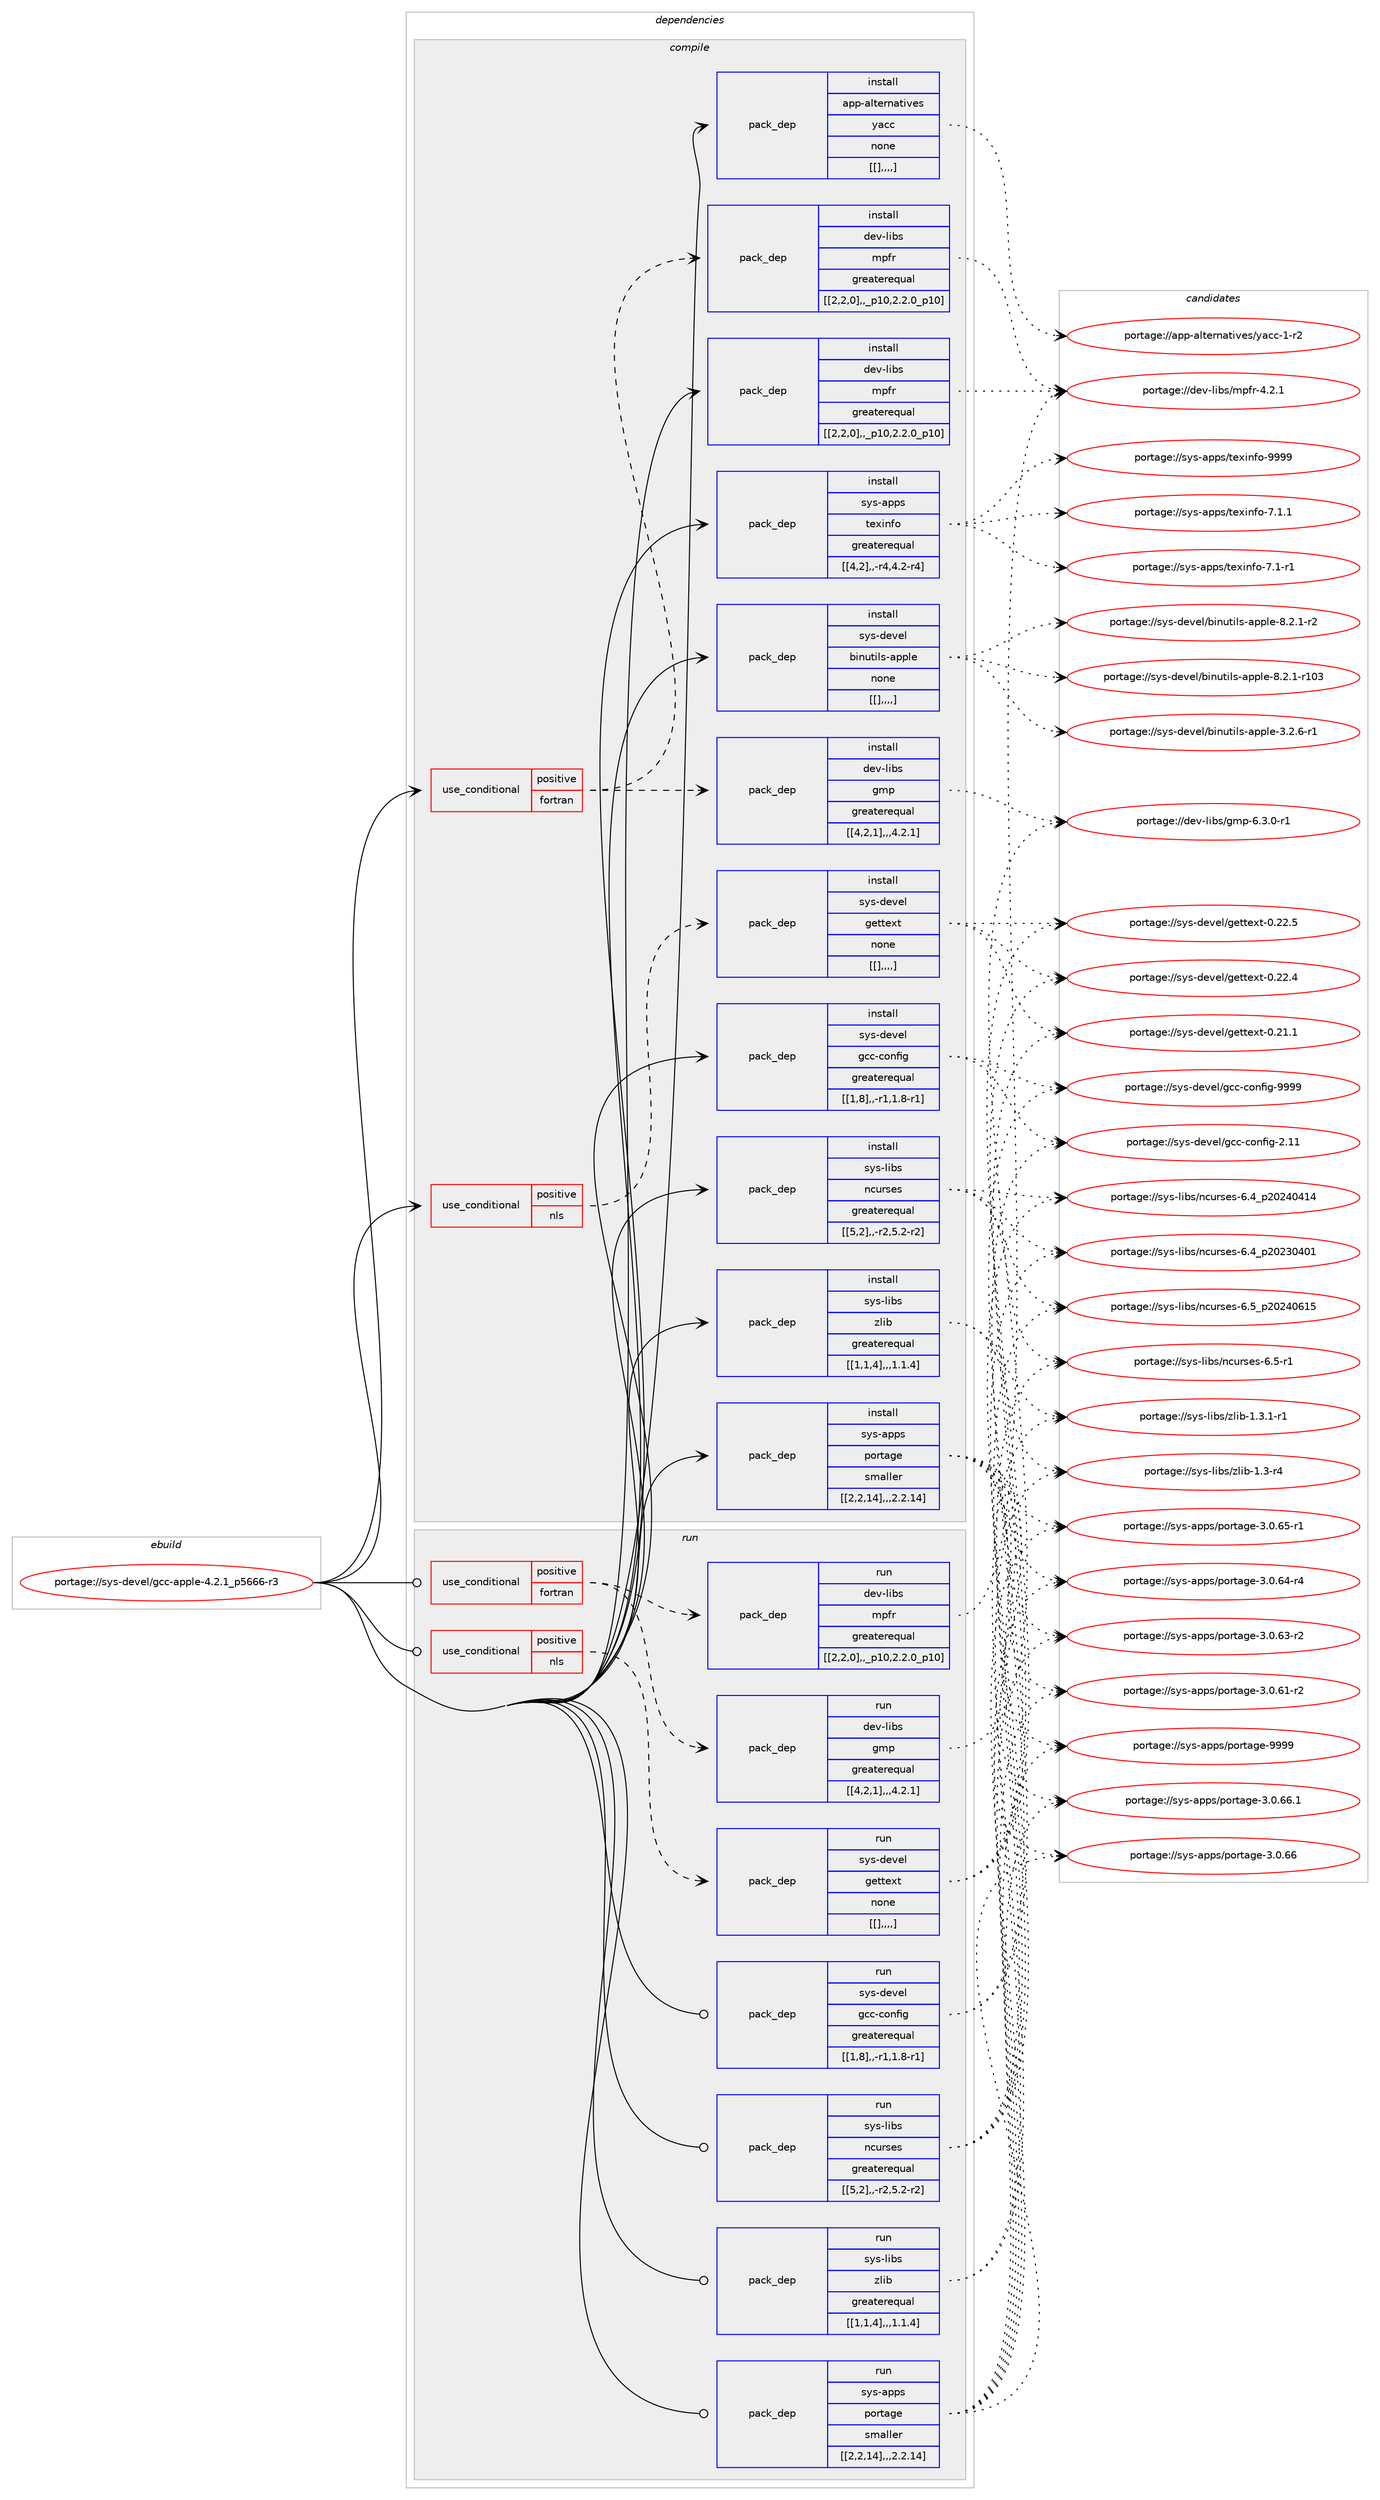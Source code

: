 digraph prolog {

# *************
# Graph options
# *************

newrank=true;
concentrate=true;
compound=true;
graph [rankdir=LR,fontname=Helvetica,fontsize=10,ranksep=1.5];#, ranksep=2.5, nodesep=0.2];
edge  [arrowhead=vee];
node  [fontname=Helvetica,fontsize=10];

# **********
# The ebuild
# **********

subgraph cluster_leftcol {
color=gray;
label=<<i>ebuild</i>>;
id [label="portage://sys-devel/gcc-apple-4.2.1_p5666-r3", color=red, width=4, href="../sys-devel/gcc-apple-4.2.1_p5666-r3.svg"];
}

# ****************
# The dependencies
# ****************

subgraph cluster_midcol {
color=gray;
label=<<i>dependencies</i>>;
subgraph cluster_compile {
fillcolor="#eeeeee";
style=filled;
label=<<i>compile</i>>;
subgraph cond120200 {
dependency446527 [label=<<TABLE BORDER="0" CELLBORDER="1" CELLSPACING="0" CELLPADDING="4"><TR><TD ROWSPAN="3" CELLPADDING="10">use_conditional</TD></TR><TR><TD>positive</TD></TR><TR><TD>fortran</TD></TR></TABLE>>, shape=none, color=red];
subgraph pack323362 {
dependency446528 [label=<<TABLE BORDER="0" CELLBORDER="1" CELLSPACING="0" CELLPADDING="4" WIDTH="220"><TR><TD ROWSPAN="6" CELLPADDING="30">pack_dep</TD></TR><TR><TD WIDTH="110">install</TD></TR><TR><TD>dev-libs</TD></TR><TR><TD>gmp</TD></TR><TR><TD>greaterequal</TD></TR><TR><TD>[[4,2,1],,,4.2.1]</TD></TR></TABLE>>, shape=none, color=blue];
}
dependency446527:e -> dependency446528:w [weight=20,style="dashed",arrowhead="vee"];
subgraph pack323363 {
dependency446529 [label=<<TABLE BORDER="0" CELLBORDER="1" CELLSPACING="0" CELLPADDING="4" WIDTH="220"><TR><TD ROWSPAN="6" CELLPADDING="30">pack_dep</TD></TR><TR><TD WIDTH="110">install</TD></TR><TR><TD>dev-libs</TD></TR><TR><TD>mpfr</TD></TR><TR><TD>greaterequal</TD></TR><TR><TD>[[2,2,0],,_p10,2.2.0_p10]</TD></TR></TABLE>>, shape=none, color=blue];
}
dependency446527:e -> dependency446529:w [weight=20,style="dashed",arrowhead="vee"];
}
id:e -> dependency446527:w [weight=20,style="solid",arrowhead="vee"];
subgraph cond120201 {
dependency446530 [label=<<TABLE BORDER="0" CELLBORDER="1" CELLSPACING="0" CELLPADDING="4"><TR><TD ROWSPAN="3" CELLPADDING="10">use_conditional</TD></TR><TR><TD>positive</TD></TR><TR><TD>nls</TD></TR></TABLE>>, shape=none, color=red];
subgraph pack323364 {
dependency446531 [label=<<TABLE BORDER="0" CELLBORDER="1" CELLSPACING="0" CELLPADDING="4" WIDTH="220"><TR><TD ROWSPAN="6" CELLPADDING="30">pack_dep</TD></TR><TR><TD WIDTH="110">install</TD></TR><TR><TD>sys-devel</TD></TR><TR><TD>gettext</TD></TR><TR><TD>none</TD></TR><TR><TD>[[],,,,]</TD></TR></TABLE>>, shape=none, color=blue];
}
dependency446530:e -> dependency446531:w [weight=20,style="dashed",arrowhead="vee"];
}
id:e -> dependency446530:w [weight=20,style="solid",arrowhead="vee"];
subgraph pack323365 {
dependency446532 [label=<<TABLE BORDER="0" CELLBORDER="1" CELLSPACING="0" CELLPADDING="4" WIDTH="220"><TR><TD ROWSPAN="6" CELLPADDING="30">pack_dep</TD></TR><TR><TD WIDTH="110">install</TD></TR><TR><TD>app-alternatives</TD></TR><TR><TD>yacc</TD></TR><TR><TD>none</TD></TR><TR><TD>[[],,,,]</TD></TR></TABLE>>, shape=none, color=blue];
}
id:e -> dependency446532:w [weight=20,style="solid",arrowhead="vee"];
subgraph pack323366 {
dependency446533 [label=<<TABLE BORDER="0" CELLBORDER="1" CELLSPACING="0" CELLPADDING="4" WIDTH="220"><TR><TD ROWSPAN="6" CELLPADDING="30">pack_dep</TD></TR><TR><TD WIDTH="110">install</TD></TR><TR><TD>dev-libs</TD></TR><TR><TD>mpfr</TD></TR><TR><TD>greaterequal</TD></TR><TR><TD>[[2,2,0],,_p10,2.2.0_p10]</TD></TR></TABLE>>, shape=none, color=blue];
}
id:e -> dependency446533:w [weight=20,style="solid",arrowhead="vee"];
subgraph pack323367 {
dependency446534 [label=<<TABLE BORDER="0" CELLBORDER="1" CELLSPACING="0" CELLPADDING="4" WIDTH="220"><TR><TD ROWSPAN="6" CELLPADDING="30">pack_dep</TD></TR><TR><TD WIDTH="110">install</TD></TR><TR><TD>sys-apps</TD></TR><TR><TD>texinfo</TD></TR><TR><TD>greaterequal</TD></TR><TR><TD>[[4,2],,-r4,4.2-r4]</TD></TR></TABLE>>, shape=none, color=blue];
}
id:e -> dependency446534:w [weight=20,style="solid",arrowhead="vee"];
subgraph pack323368 {
dependency446535 [label=<<TABLE BORDER="0" CELLBORDER="1" CELLSPACING="0" CELLPADDING="4" WIDTH="220"><TR><TD ROWSPAN="6" CELLPADDING="30">pack_dep</TD></TR><TR><TD WIDTH="110">install</TD></TR><TR><TD>sys-devel</TD></TR><TR><TD>binutils-apple</TD></TR><TR><TD>none</TD></TR><TR><TD>[[],,,,]</TD></TR></TABLE>>, shape=none, color=blue];
}
id:e -> dependency446535:w [weight=20,style="solid",arrowhead="vee"];
subgraph pack323369 {
dependency446536 [label=<<TABLE BORDER="0" CELLBORDER="1" CELLSPACING="0" CELLPADDING="4" WIDTH="220"><TR><TD ROWSPAN="6" CELLPADDING="30">pack_dep</TD></TR><TR><TD WIDTH="110">install</TD></TR><TR><TD>sys-devel</TD></TR><TR><TD>gcc-config</TD></TR><TR><TD>greaterequal</TD></TR><TR><TD>[[1,8],,-r1,1.8-r1]</TD></TR></TABLE>>, shape=none, color=blue];
}
id:e -> dependency446536:w [weight=20,style="solid",arrowhead="vee"];
subgraph pack323370 {
dependency446537 [label=<<TABLE BORDER="0" CELLBORDER="1" CELLSPACING="0" CELLPADDING="4" WIDTH="220"><TR><TD ROWSPAN="6" CELLPADDING="30">pack_dep</TD></TR><TR><TD WIDTH="110">install</TD></TR><TR><TD>sys-libs</TD></TR><TR><TD>ncurses</TD></TR><TR><TD>greaterequal</TD></TR><TR><TD>[[5,2],,-r2,5.2-r2]</TD></TR></TABLE>>, shape=none, color=blue];
}
id:e -> dependency446537:w [weight=20,style="solid",arrowhead="vee"];
subgraph pack323371 {
dependency446538 [label=<<TABLE BORDER="0" CELLBORDER="1" CELLSPACING="0" CELLPADDING="4" WIDTH="220"><TR><TD ROWSPAN="6" CELLPADDING="30">pack_dep</TD></TR><TR><TD WIDTH="110">install</TD></TR><TR><TD>sys-libs</TD></TR><TR><TD>zlib</TD></TR><TR><TD>greaterequal</TD></TR><TR><TD>[[1,1,4],,,1.1.4]</TD></TR></TABLE>>, shape=none, color=blue];
}
id:e -> dependency446538:w [weight=20,style="solid",arrowhead="vee"];
subgraph pack323372 {
dependency446539 [label=<<TABLE BORDER="0" CELLBORDER="1" CELLSPACING="0" CELLPADDING="4" WIDTH="220"><TR><TD ROWSPAN="6" CELLPADDING="30">pack_dep</TD></TR><TR><TD WIDTH="110">install</TD></TR><TR><TD>sys-apps</TD></TR><TR><TD>portage</TD></TR><TR><TD>smaller</TD></TR><TR><TD>[[2,2,14],,,2.2.14]</TD></TR></TABLE>>, shape=none, color=blue];
}
id:e -> dependency446539:w [weight=20,style="solid",arrowhead="vee"];
}
subgraph cluster_compileandrun {
fillcolor="#eeeeee";
style=filled;
label=<<i>compile and run</i>>;
}
subgraph cluster_run {
fillcolor="#eeeeee";
style=filled;
label=<<i>run</i>>;
subgraph cond120202 {
dependency446540 [label=<<TABLE BORDER="0" CELLBORDER="1" CELLSPACING="0" CELLPADDING="4"><TR><TD ROWSPAN="3" CELLPADDING="10">use_conditional</TD></TR><TR><TD>positive</TD></TR><TR><TD>fortran</TD></TR></TABLE>>, shape=none, color=red];
subgraph pack323373 {
dependency446541 [label=<<TABLE BORDER="0" CELLBORDER="1" CELLSPACING="0" CELLPADDING="4" WIDTH="220"><TR><TD ROWSPAN="6" CELLPADDING="30">pack_dep</TD></TR><TR><TD WIDTH="110">run</TD></TR><TR><TD>dev-libs</TD></TR><TR><TD>gmp</TD></TR><TR><TD>greaterequal</TD></TR><TR><TD>[[4,2,1],,,4.2.1]</TD></TR></TABLE>>, shape=none, color=blue];
}
dependency446540:e -> dependency446541:w [weight=20,style="dashed",arrowhead="vee"];
subgraph pack323374 {
dependency446542 [label=<<TABLE BORDER="0" CELLBORDER="1" CELLSPACING="0" CELLPADDING="4" WIDTH="220"><TR><TD ROWSPAN="6" CELLPADDING="30">pack_dep</TD></TR><TR><TD WIDTH="110">run</TD></TR><TR><TD>dev-libs</TD></TR><TR><TD>mpfr</TD></TR><TR><TD>greaterequal</TD></TR><TR><TD>[[2,2,0],,_p10,2.2.0_p10]</TD></TR></TABLE>>, shape=none, color=blue];
}
dependency446540:e -> dependency446542:w [weight=20,style="dashed",arrowhead="vee"];
}
id:e -> dependency446540:w [weight=20,style="solid",arrowhead="odot"];
subgraph cond120203 {
dependency446543 [label=<<TABLE BORDER="0" CELLBORDER="1" CELLSPACING="0" CELLPADDING="4"><TR><TD ROWSPAN="3" CELLPADDING="10">use_conditional</TD></TR><TR><TD>positive</TD></TR><TR><TD>nls</TD></TR></TABLE>>, shape=none, color=red];
subgraph pack323375 {
dependency446544 [label=<<TABLE BORDER="0" CELLBORDER="1" CELLSPACING="0" CELLPADDING="4" WIDTH="220"><TR><TD ROWSPAN="6" CELLPADDING="30">pack_dep</TD></TR><TR><TD WIDTH="110">run</TD></TR><TR><TD>sys-devel</TD></TR><TR><TD>gettext</TD></TR><TR><TD>none</TD></TR><TR><TD>[[],,,,]</TD></TR></TABLE>>, shape=none, color=blue];
}
dependency446543:e -> dependency446544:w [weight=20,style="dashed",arrowhead="vee"];
}
id:e -> dependency446543:w [weight=20,style="solid",arrowhead="odot"];
subgraph pack323376 {
dependency446545 [label=<<TABLE BORDER="0" CELLBORDER="1" CELLSPACING="0" CELLPADDING="4" WIDTH="220"><TR><TD ROWSPAN="6" CELLPADDING="30">pack_dep</TD></TR><TR><TD WIDTH="110">run</TD></TR><TR><TD>sys-devel</TD></TR><TR><TD>gcc-config</TD></TR><TR><TD>greaterequal</TD></TR><TR><TD>[[1,8],,-r1,1.8-r1]</TD></TR></TABLE>>, shape=none, color=blue];
}
id:e -> dependency446545:w [weight=20,style="solid",arrowhead="odot"];
subgraph pack323377 {
dependency446546 [label=<<TABLE BORDER="0" CELLBORDER="1" CELLSPACING="0" CELLPADDING="4" WIDTH="220"><TR><TD ROWSPAN="6" CELLPADDING="30">pack_dep</TD></TR><TR><TD WIDTH="110">run</TD></TR><TR><TD>sys-libs</TD></TR><TR><TD>ncurses</TD></TR><TR><TD>greaterequal</TD></TR><TR><TD>[[5,2],,-r2,5.2-r2]</TD></TR></TABLE>>, shape=none, color=blue];
}
id:e -> dependency446546:w [weight=20,style="solid",arrowhead="odot"];
subgraph pack323378 {
dependency446547 [label=<<TABLE BORDER="0" CELLBORDER="1" CELLSPACING="0" CELLPADDING="4" WIDTH="220"><TR><TD ROWSPAN="6" CELLPADDING="30">pack_dep</TD></TR><TR><TD WIDTH="110">run</TD></TR><TR><TD>sys-libs</TD></TR><TR><TD>zlib</TD></TR><TR><TD>greaterequal</TD></TR><TR><TD>[[1,1,4],,,1.1.4]</TD></TR></TABLE>>, shape=none, color=blue];
}
id:e -> dependency446547:w [weight=20,style="solid",arrowhead="odot"];
subgraph pack323379 {
dependency446548 [label=<<TABLE BORDER="0" CELLBORDER="1" CELLSPACING="0" CELLPADDING="4" WIDTH="220"><TR><TD ROWSPAN="6" CELLPADDING="30">pack_dep</TD></TR><TR><TD WIDTH="110">run</TD></TR><TR><TD>sys-apps</TD></TR><TR><TD>portage</TD></TR><TR><TD>smaller</TD></TR><TR><TD>[[2,2,14],,,2.2.14]</TD></TR></TABLE>>, shape=none, color=blue];
}
id:e -> dependency446548:w [weight=20,style="solid",arrowhead="odot"];
}
}

# **************
# The candidates
# **************

subgraph cluster_choices {
rank=same;
color=gray;
label=<<i>candidates</i>>;

subgraph choice323362 {
color=black;
nodesep=1;
choice1001011184510810598115471031091124554465146484511449 [label="portage://dev-libs/gmp-6.3.0-r1", color=red, width=4,href="../dev-libs/gmp-6.3.0-r1.svg"];
dependency446528:e -> choice1001011184510810598115471031091124554465146484511449:w [style=dotted,weight="100"];
}
subgraph choice323363 {
color=black;
nodesep=1;
choice100101118451081059811547109112102114455246504649 [label="portage://dev-libs/mpfr-4.2.1", color=red, width=4,href="../dev-libs/mpfr-4.2.1.svg"];
dependency446529:e -> choice100101118451081059811547109112102114455246504649:w [style=dotted,weight="100"];
}
subgraph choice323364 {
color=black;
nodesep=1;
choice115121115451001011181011084710310111611610112011645484650504653 [label="portage://sys-devel/gettext-0.22.5", color=red, width=4,href="../sys-devel/gettext-0.22.5.svg"];
choice115121115451001011181011084710310111611610112011645484650504652 [label="portage://sys-devel/gettext-0.22.4", color=red, width=4,href="../sys-devel/gettext-0.22.4.svg"];
choice115121115451001011181011084710310111611610112011645484650494649 [label="portage://sys-devel/gettext-0.21.1", color=red, width=4,href="../sys-devel/gettext-0.21.1.svg"];
dependency446531:e -> choice115121115451001011181011084710310111611610112011645484650504653:w [style=dotted,weight="100"];
dependency446531:e -> choice115121115451001011181011084710310111611610112011645484650504652:w [style=dotted,weight="100"];
dependency446531:e -> choice115121115451001011181011084710310111611610112011645484650494649:w [style=dotted,weight="100"];
}
subgraph choice323365 {
color=black;
nodesep=1;
choice971121124597108116101114110971161051181011154712197999945494511450 [label="portage://app-alternatives/yacc-1-r2", color=red, width=4,href="../app-alternatives/yacc-1-r2.svg"];
dependency446532:e -> choice971121124597108116101114110971161051181011154712197999945494511450:w [style=dotted,weight="100"];
}
subgraph choice323366 {
color=black;
nodesep=1;
choice100101118451081059811547109112102114455246504649 [label="portage://dev-libs/mpfr-4.2.1", color=red, width=4,href="../dev-libs/mpfr-4.2.1.svg"];
dependency446533:e -> choice100101118451081059811547109112102114455246504649:w [style=dotted,weight="100"];
}
subgraph choice323367 {
color=black;
nodesep=1;
choice1151211154597112112115471161011201051101021114557575757 [label="portage://sys-apps/texinfo-9999", color=red, width=4,href="../sys-apps/texinfo-9999.svg"];
choice115121115459711211211547116101120105110102111455546494649 [label="portage://sys-apps/texinfo-7.1.1", color=red, width=4,href="../sys-apps/texinfo-7.1.1.svg"];
choice115121115459711211211547116101120105110102111455546494511449 [label="portage://sys-apps/texinfo-7.1-r1", color=red, width=4,href="../sys-apps/texinfo-7.1-r1.svg"];
dependency446534:e -> choice1151211154597112112115471161011201051101021114557575757:w [style=dotted,weight="100"];
dependency446534:e -> choice115121115459711211211547116101120105110102111455546494649:w [style=dotted,weight="100"];
dependency446534:e -> choice115121115459711211211547116101120105110102111455546494511449:w [style=dotted,weight="100"];
}
subgraph choice323368 {
color=black;
nodesep=1;
choice11512111545100101118101108479810511011711610510811545971121121081014556465046494511450 [label="portage://sys-devel/binutils-apple-8.2.1-r2", color=red, width=4,href="../sys-devel/binutils-apple-8.2.1-r2.svg"];
choice115121115451001011181011084798105110117116105108115459711211210810145564650464945114494851 [label="portage://sys-devel/binutils-apple-8.2.1-r103", color=red, width=4,href="../sys-devel/binutils-apple-8.2.1-r103.svg"];
choice11512111545100101118101108479810511011711610510811545971121121081014551465046544511449 [label="portage://sys-devel/binutils-apple-3.2.6-r1", color=red, width=4,href="../sys-devel/binutils-apple-3.2.6-r1.svg"];
dependency446535:e -> choice11512111545100101118101108479810511011711610510811545971121121081014556465046494511450:w [style=dotted,weight="100"];
dependency446535:e -> choice115121115451001011181011084798105110117116105108115459711211210810145564650464945114494851:w [style=dotted,weight="100"];
dependency446535:e -> choice11512111545100101118101108479810511011711610510811545971121121081014551465046544511449:w [style=dotted,weight="100"];
}
subgraph choice323369 {
color=black;
nodesep=1;
choice1151211154510010111810110847103999945991111101021051034557575757 [label="portage://sys-devel/gcc-config-9999", color=red, width=4,href="../sys-devel/gcc-config-9999.svg"];
choice1151211154510010111810110847103999945991111101021051034550464949 [label="portage://sys-devel/gcc-config-2.11", color=red, width=4,href="../sys-devel/gcc-config-2.11.svg"];
dependency446536:e -> choice1151211154510010111810110847103999945991111101021051034557575757:w [style=dotted,weight="100"];
dependency446536:e -> choice1151211154510010111810110847103999945991111101021051034550464949:w [style=dotted,weight="100"];
}
subgraph choice323370 {
color=black;
nodesep=1;
choice1151211154510810598115471109911711411510111545544653951125048505248544953 [label="portage://sys-libs/ncurses-6.5_p20240615", color=red, width=4,href="../sys-libs/ncurses-6.5_p20240615.svg"];
choice11512111545108105981154711099117114115101115455446534511449 [label="portage://sys-libs/ncurses-6.5-r1", color=red, width=4,href="../sys-libs/ncurses-6.5-r1.svg"];
choice1151211154510810598115471109911711411510111545544652951125048505248524952 [label="portage://sys-libs/ncurses-6.4_p20240414", color=red, width=4,href="../sys-libs/ncurses-6.4_p20240414.svg"];
choice1151211154510810598115471109911711411510111545544652951125048505148524849 [label="portage://sys-libs/ncurses-6.4_p20230401", color=red, width=4,href="../sys-libs/ncurses-6.4_p20230401.svg"];
dependency446537:e -> choice1151211154510810598115471109911711411510111545544653951125048505248544953:w [style=dotted,weight="100"];
dependency446537:e -> choice11512111545108105981154711099117114115101115455446534511449:w [style=dotted,weight="100"];
dependency446537:e -> choice1151211154510810598115471109911711411510111545544652951125048505248524952:w [style=dotted,weight="100"];
dependency446537:e -> choice1151211154510810598115471109911711411510111545544652951125048505148524849:w [style=dotted,weight="100"];
}
subgraph choice323371 {
color=black;
nodesep=1;
choice115121115451081059811547122108105984549465146494511449 [label="portage://sys-libs/zlib-1.3.1-r1", color=red, width=4,href="../sys-libs/zlib-1.3.1-r1.svg"];
choice11512111545108105981154712210810598454946514511452 [label="portage://sys-libs/zlib-1.3-r4", color=red, width=4,href="../sys-libs/zlib-1.3-r4.svg"];
dependency446538:e -> choice115121115451081059811547122108105984549465146494511449:w [style=dotted,weight="100"];
dependency446538:e -> choice11512111545108105981154712210810598454946514511452:w [style=dotted,weight="100"];
}
subgraph choice323372 {
color=black;
nodesep=1;
choice115121115459711211211547112111114116971031014557575757 [label="portage://sys-apps/portage-9999", color=red, width=4,href="../sys-apps/portage-9999.svg"];
choice11512111545971121121154711211111411697103101455146484654544649 [label="portage://sys-apps/portage-3.0.66.1", color=red, width=4,href="../sys-apps/portage-3.0.66.1.svg"];
choice1151211154597112112115471121111141169710310145514648465454 [label="portage://sys-apps/portage-3.0.66", color=red, width=4,href="../sys-apps/portage-3.0.66.svg"];
choice11512111545971121121154711211111411697103101455146484654534511449 [label="portage://sys-apps/portage-3.0.65-r1", color=red, width=4,href="../sys-apps/portage-3.0.65-r1.svg"];
choice11512111545971121121154711211111411697103101455146484654524511452 [label="portage://sys-apps/portage-3.0.64-r4", color=red, width=4,href="../sys-apps/portage-3.0.64-r4.svg"];
choice11512111545971121121154711211111411697103101455146484654514511450 [label="portage://sys-apps/portage-3.0.63-r2", color=red, width=4,href="../sys-apps/portage-3.0.63-r2.svg"];
choice11512111545971121121154711211111411697103101455146484654494511450 [label="portage://sys-apps/portage-3.0.61-r2", color=red, width=4,href="../sys-apps/portage-3.0.61-r2.svg"];
dependency446539:e -> choice115121115459711211211547112111114116971031014557575757:w [style=dotted,weight="100"];
dependency446539:e -> choice11512111545971121121154711211111411697103101455146484654544649:w [style=dotted,weight="100"];
dependency446539:e -> choice1151211154597112112115471121111141169710310145514648465454:w [style=dotted,weight="100"];
dependency446539:e -> choice11512111545971121121154711211111411697103101455146484654534511449:w [style=dotted,weight="100"];
dependency446539:e -> choice11512111545971121121154711211111411697103101455146484654524511452:w [style=dotted,weight="100"];
dependency446539:e -> choice11512111545971121121154711211111411697103101455146484654514511450:w [style=dotted,weight="100"];
dependency446539:e -> choice11512111545971121121154711211111411697103101455146484654494511450:w [style=dotted,weight="100"];
}
subgraph choice323373 {
color=black;
nodesep=1;
choice1001011184510810598115471031091124554465146484511449 [label="portage://dev-libs/gmp-6.3.0-r1", color=red, width=4,href="../dev-libs/gmp-6.3.0-r1.svg"];
dependency446541:e -> choice1001011184510810598115471031091124554465146484511449:w [style=dotted,weight="100"];
}
subgraph choice323374 {
color=black;
nodesep=1;
choice100101118451081059811547109112102114455246504649 [label="portage://dev-libs/mpfr-4.2.1", color=red, width=4,href="../dev-libs/mpfr-4.2.1.svg"];
dependency446542:e -> choice100101118451081059811547109112102114455246504649:w [style=dotted,weight="100"];
}
subgraph choice323375 {
color=black;
nodesep=1;
choice115121115451001011181011084710310111611610112011645484650504653 [label="portage://sys-devel/gettext-0.22.5", color=red, width=4,href="../sys-devel/gettext-0.22.5.svg"];
choice115121115451001011181011084710310111611610112011645484650504652 [label="portage://sys-devel/gettext-0.22.4", color=red, width=4,href="../sys-devel/gettext-0.22.4.svg"];
choice115121115451001011181011084710310111611610112011645484650494649 [label="portage://sys-devel/gettext-0.21.1", color=red, width=4,href="../sys-devel/gettext-0.21.1.svg"];
dependency446544:e -> choice115121115451001011181011084710310111611610112011645484650504653:w [style=dotted,weight="100"];
dependency446544:e -> choice115121115451001011181011084710310111611610112011645484650504652:w [style=dotted,weight="100"];
dependency446544:e -> choice115121115451001011181011084710310111611610112011645484650494649:w [style=dotted,weight="100"];
}
subgraph choice323376 {
color=black;
nodesep=1;
choice1151211154510010111810110847103999945991111101021051034557575757 [label="portage://sys-devel/gcc-config-9999", color=red, width=4,href="../sys-devel/gcc-config-9999.svg"];
choice1151211154510010111810110847103999945991111101021051034550464949 [label="portage://sys-devel/gcc-config-2.11", color=red, width=4,href="../sys-devel/gcc-config-2.11.svg"];
dependency446545:e -> choice1151211154510010111810110847103999945991111101021051034557575757:w [style=dotted,weight="100"];
dependency446545:e -> choice1151211154510010111810110847103999945991111101021051034550464949:w [style=dotted,weight="100"];
}
subgraph choice323377 {
color=black;
nodesep=1;
choice1151211154510810598115471109911711411510111545544653951125048505248544953 [label="portage://sys-libs/ncurses-6.5_p20240615", color=red, width=4,href="../sys-libs/ncurses-6.5_p20240615.svg"];
choice11512111545108105981154711099117114115101115455446534511449 [label="portage://sys-libs/ncurses-6.5-r1", color=red, width=4,href="../sys-libs/ncurses-6.5-r1.svg"];
choice1151211154510810598115471109911711411510111545544652951125048505248524952 [label="portage://sys-libs/ncurses-6.4_p20240414", color=red, width=4,href="../sys-libs/ncurses-6.4_p20240414.svg"];
choice1151211154510810598115471109911711411510111545544652951125048505148524849 [label="portage://sys-libs/ncurses-6.4_p20230401", color=red, width=4,href="../sys-libs/ncurses-6.4_p20230401.svg"];
dependency446546:e -> choice1151211154510810598115471109911711411510111545544653951125048505248544953:w [style=dotted,weight="100"];
dependency446546:e -> choice11512111545108105981154711099117114115101115455446534511449:w [style=dotted,weight="100"];
dependency446546:e -> choice1151211154510810598115471109911711411510111545544652951125048505248524952:w [style=dotted,weight="100"];
dependency446546:e -> choice1151211154510810598115471109911711411510111545544652951125048505148524849:w [style=dotted,weight="100"];
}
subgraph choice323378 {
color=black;
nodesep=1;
choice115121115451081059811547122108105984549465146494511449 [label="portage://sys-libs/zlib-1.3.1-r1", color=red, width=4,href="../sys-libs/zlib-1.3.1-r1.svg"];
choice11512111545108105981154712210810598454946514511452 [label="portage://sys-libs/zlib-1.3-r4", color=red, width=4,href="../sys-libs/zlib-1.3-r4.svg"];
dependency446547:e -> choice115121115451081059811547122108105984549465146494511449:w [style=dotted,weight="100"];
dependency446547:e -> choice11512111545108105981154712210810598454946514511452:w [style=dotted,weight="100"];
}
subgraph choice323379 {
color=black;
nodesep=1;
choice115121115459711211211547112111114116971031014557575757 [label="portage://sys-apps/portage-9999", color=red, width=4,href="../sys-apps/portage-9999.svg"];
choice11512111545971121121154711211111411697103101455146484654544649 [label="portage://sys-apps/portage-3.0.66.1", color=red, width=4,href="../sys-apps/portage-3.0.66.1.svg"];
choice1151211154597112112115471121111141169710310145514648465454 [label="portage://sys-apps/portage-3.0.66", color=red, width=4,href="../sys-apps/portage-3.0.66.svg"];
choice11512111545971121121154711211111411697103101455146484654534511449 [label="portage://sys-apps/portage-3.0.65-r1", color=red, width=4,href="../sys-apps/portage-3.0.65-r1.svg"];
choice11512111545971121121154711211111411697103101455146484654524511452 [label="portage://sys-apps/portage-3.0.64-r4", color=red, width=4,href="../sys-apps/portage-3.0.64-r4.svg"];
choice11512111545971121121154711211111411697103101455146484654514511450 [label="portage://sys-apps/portage-3.0.63-r2", color=red, width=4,href="../sys-apps/portage-3.0.63-r2.svg"];
choice11512111545971121121154711211111411697103101455146484654494511450 [label="portage://sys-apps/portage-3.0.61-r2", color=red, width=4,href="../sys-apps/portage-3.0.61-r2.svg"];
dependency446548:e -> choice115121115459711211211547112111114116971031014557575757:w [style=dotted,weight="100"];
dependency446548:e -> choice11512111545971121121154711211111411697103101455146484654544649:w [style=dotted,weight="100"];
dependency446548:e -> choice1151211154597112112115471121111141169710310145514648465454:w [style=dotted,weight="100"];
dependency446548:e -> choice11512111545971121121154711211111411697103101455146484654534511449:w [style=dotted,weight="100"];
dependency446548:e -> choice11512111545971121121154711211111411697103101455146484654524511452:w [style=dotted,weight="100"];
dependency446548:e -> choice11512111545971121121154711211111411697103101455146484654514511450:w [style=dotted,weight="100"];
dependency446548:e -> choice11512111545971121121154711211111411697103101455146484654494511450:w [style=dotted,weight="100"];
}
}

}
